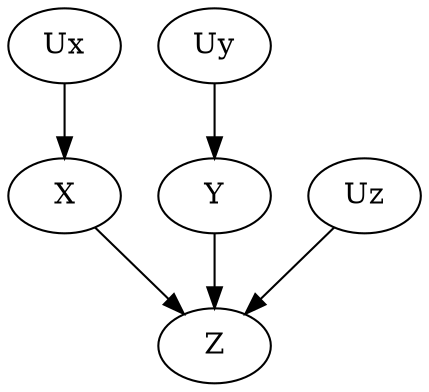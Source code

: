 strict digraph {
Ux [x="-1", y=1];
X [x="-1", y=0];
Uy [x=1, y=1];
Y [x=1, y=0];
Uz [x=0, y=0];
Z [x=0, y="-1"];
Ux -> X;
X -> Z;
Uy -> Y;
Y -> Z;
Uz -> Z;
}
